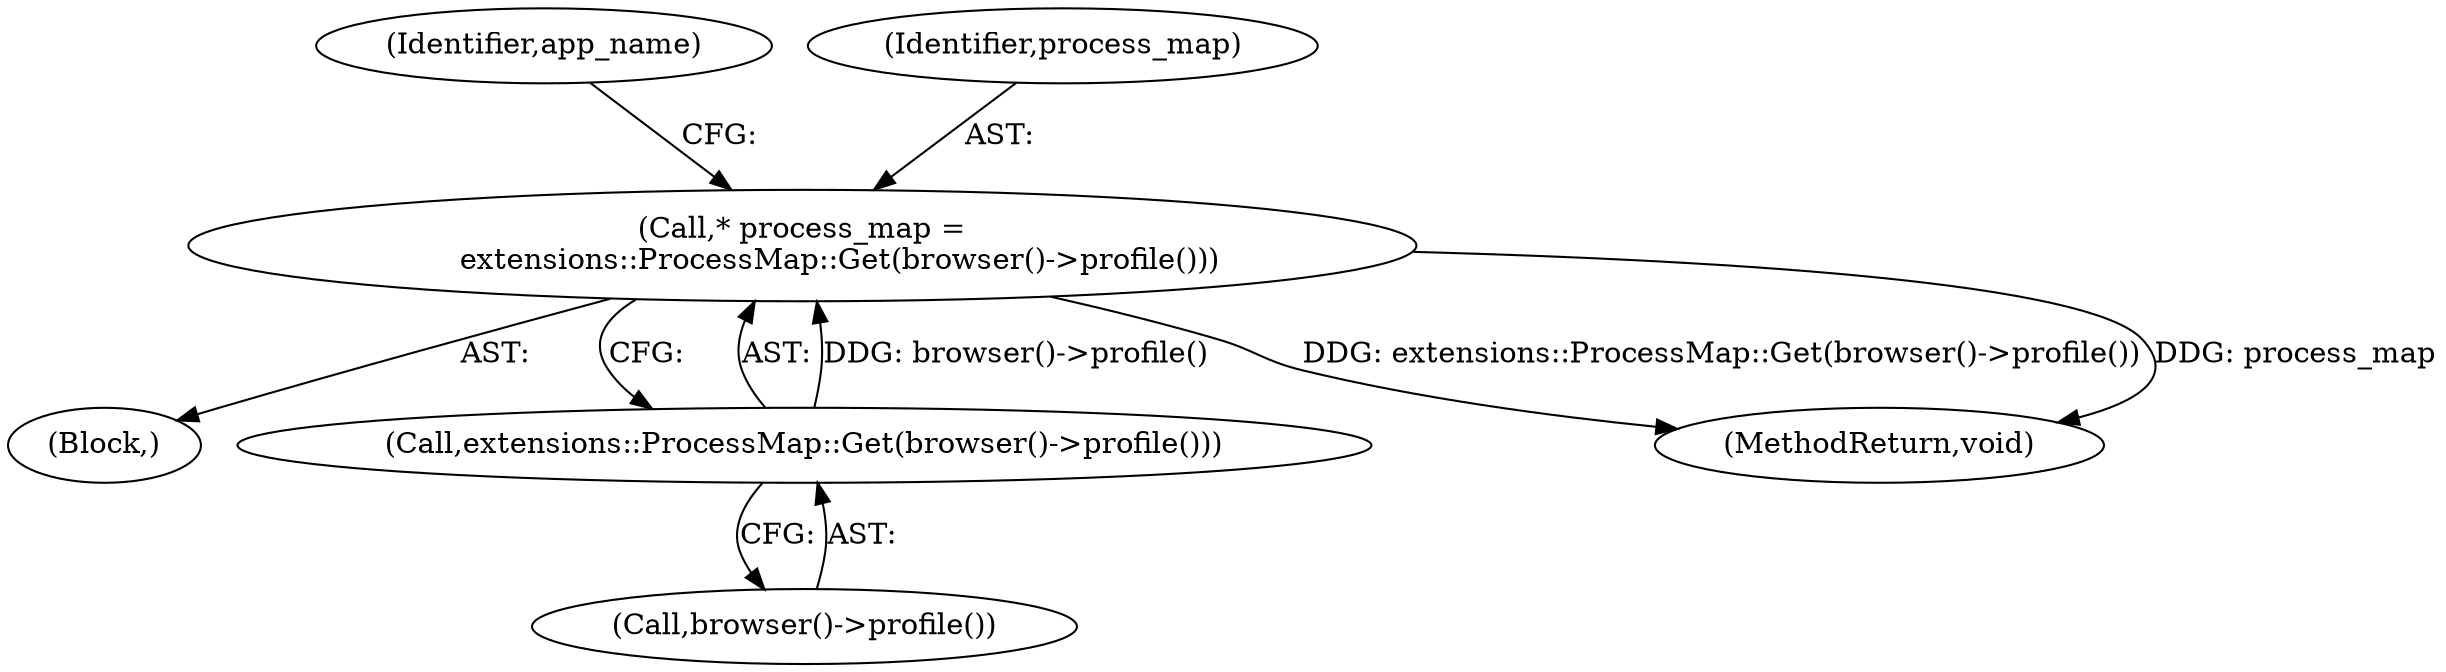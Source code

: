 digraph "0_Chrome_f1afce25b3f94d8bddec69b08ffbc29b989ad844@pointer" {
"1000108" [label="(Call,* process_map =\n        extensions::ProcessMap::Get(browser()->profile()))"];
"1000110" [label="(Call,extensions::ProcessMap::Get(browser()->profile()))"];
"1000110" [label="(Call,extensions::ProcessMap::Get(browser()->profile()))"];
"1000102" [label="(Block,)"];
"1000108" [label="(Call,* process_map =\n        extensions::ProcessMap::Get(browser()->profile()))"];
"1000115" [label="(Identifier,app_name)"];
"1000109" [label="(Identifier,process_map)"];
"1000205" [label="(MethodReturn,void)"];
"1000111" [label="(Call,browser()->profile())"];
"1000108" -> "1000102"  [label="AST: "];
"1000108" -> "1000110"  [label="CFG: "];
"1000109" -> "1000108"  [label="AST: "];
"1000110" -> "1000108"  [label="AST: "];
"1000115" -> "1000108"  [label="CFG: "];
"1000108" -> "1000205"  [label="DDG: extensions::ProcessMap::Get(browser()->profile())"];
"1000108" -> "1000205"  [label="DDG: process_map"];
"1000110" -> "1000108"  [label="DDG: browser()->profile()"];
"1000110" -> "1000111"  [label="CFG: "];
"1000111" -> "1000110"  [label="AST: "];
}
